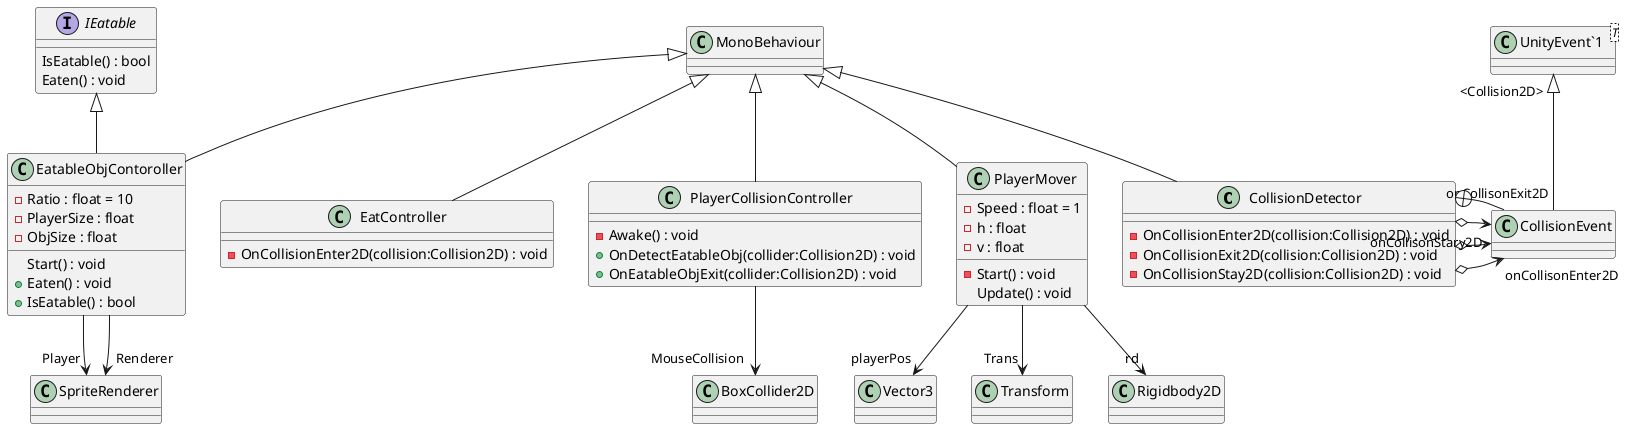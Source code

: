 @startuml
class CollisionDetector {
    - OnCollisionEnter2D(collision:Collision2D) : void
    - OnCollisionExit2D(collision:Collision2D) : void
    - OnCollisionStay2D(collision:Collision2D) : void
}
class CollisionEvent {
}
class "UnityEvent`1"<T> {
}
MonoBehaviour <|-- CollisionDetector
CollisionDetector o-> "onCollisonEnter2D" CollisionEvent
CollisionDetector o-> "onCollisonStary2D" CollisionEvent
CollisionDetector o-> "onCollisonExit2D" CollisionEvent
CollisionDetector +-- CollisionEvent
"UnityEvent`1" "<Collision2D>" <|-- CollisionEvent
class EatableObjContoroller {
    - Ratio : float = 10
    - PlayerSize : float
    - ObjSize : float
    Start() : void
    + Eaten() : void
    + IsEatable() : bool
}
MonoBehaviour <|-- EatableObjContoroller
IEatable <|-- EatableObjContoroller
EatableObjContoroller --> "Player" SpriteRenderer
EatableObjContoroller --> "Renderer" SpriteRenderer
class EatController {
    - OnCollisionEnter2D(collision:Collision2D) : void
}
MonoBehaviour <|-- EatController
interface IEatable {
    IsEatable() : bool
    Eaten() : void
}
class PlayerCollisionController {
    - Awake() : void
    + OnDetectEatableObj(collider:Collision2D) : void
    + OnEatableObjExit(collider:Collision2D) : void
}
MonoBehaviour <|-- PlayerCollisionController
PlayerCollisionController --> "MouseCollision" BoxCollider2D
class PlayerMover {
    - Speed : float = 1
    - h : float
    - v : float
    - Start() : void
    Update() : void
}
MonoBehaviour <|-- PlayerMover
PlayerMover --> "Trans" Transform
PlayerMover --> "rd" Rigidbody2D
PlayerMover --> "playerPos" Vector3
@enduml
